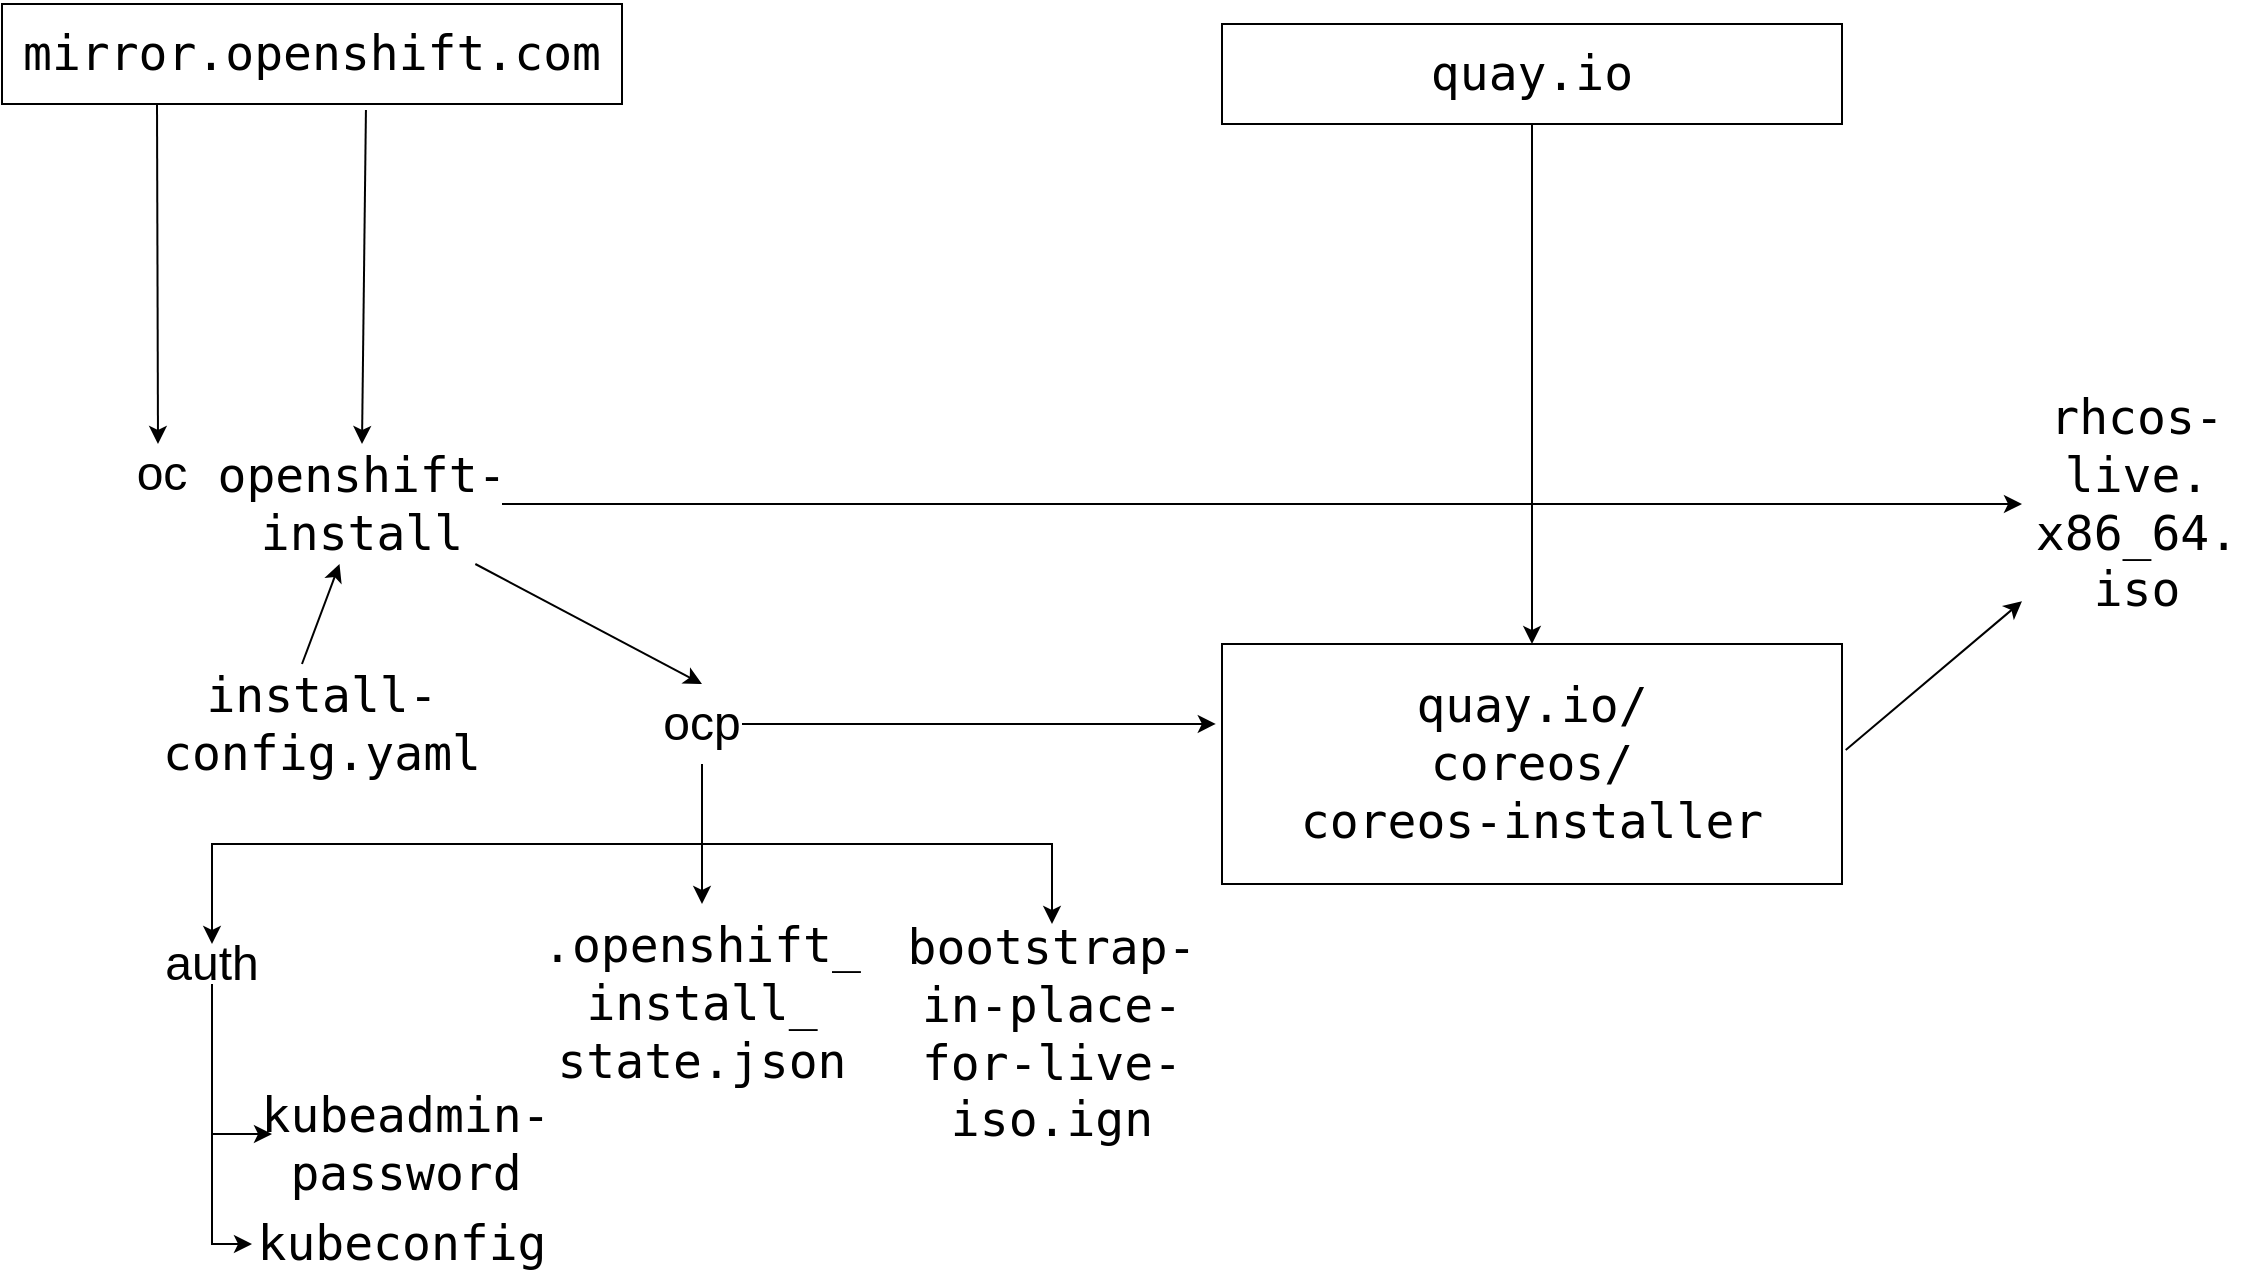 <mxfile version="13.6.2" type="device"><diagram id="KNkzkaNZMIW8xC9NMKwq" name="Page-1"><mxGraphModel dx="1102" dy="773" grid="1" gridSize="10" guides="1" tooltips="1" connect="1" arrows="1" fold="1" page="1" pageScale="1" pageWidth="827" pageHeight="1169" math="0" shadow="0"><root><mxCell id="0"/><mxCell id="1" parent="0"/><mxCell id="FfVoBFhxKKPP85rB4vu4-1" value="&lt;pre class=&quot;rouge highlight nowrap&quot; id=&quot;clipboard-6&quot;&gt;&lt;code&gt;&lt;font style=&quot;font-size: 24px&quot;&gt;mirror.openshift.com&lt;/font&gt;&lt;/code&gt;&lt;/pre&gt;" style="rounded=0;whiteSpace=wrap;html=1;" vertex="1" parent="1"><mxGeometry x="80" y="340" width="310" height="50" as="geometry"/></mxCell><mxCell id="FfVoBFhxKKPP85rB4vu4-4" value="&lt;font style=&quot;font-size: 24px&quot;&gt;oc&lt;/font&gt;" style="text;html=1;strokeColor=none;fillColor=none;align=center;verticalAlign=middle;whiteSpace=wrap;rounded=0;" vertex="1" parent="1"><mxGeometry x="140" y="565" width="40" height="20" as="geometry"/></mxCell><mxCell id="FfVoBFhxKKPP85rB4vu4-7" value="&lt;code style=&quot;font-size: 24px&quot;&gt;openshift-install&lt;/code&gt;" style="text;html=1;strokeColor=none;fillColor=none;align=center;verticalAlign=middle;whiteSpace=wrap;rounded=0;" vertex="1" parent="1"><mxGeometry x="190" y="560" width="140" height="60" as="geometry"/></mxCell><mxCell id="FfVoBFhxKKPP85rB4vu4-8" value="&lt;pre&gt;&lt;code style=&quot;font-size: 24px&quot;&gt;rhcos-&lt;br/&gt;live.&lt;br/&gt;x86_64.&lt;br/&gt;iso&lt;/code&gt;&lt;/pre&gt;" style="text;html=1;strokeColor=none;fillColor=none;align=center;verticalAlign=middle;whiteSpace=wrap;rounded=0;" vertex="1" parent="1"><mxGeometry x="1090" y="532.5" width="115" height="115" as="geometry"/></mxCell><mxCell id="FfVoBFhxKKPP85rB4vu4-10" value="&lt;code&gt;&lt;font style=&quot;font-size: 24px&quot;&gt;install-config.yaml&lt;/font&gt;&lt;/code&gt;" style="text;html=1;strokeColor=none;fillColor=none;align=center;verticalAlign=middle;whiteSpace=wrap;rounded=0;" vertex="1" parent="1"><mxGeometry x="220" y="690" width="40" height="20" as="geometry"/></mxCell><mxCell id="FfVoBFhxKKPP85rB4vu4-11" value="&lt;font style=&quot;font-size: 24px&quot;&gt;ocp&lt;/font&gt;" style="text;html=1;strokeColor=none;fillColor=none;align=center;verticalAlign=middle;whiteSpace=wrap;rounded=0;" vertex="1" parent="1"><mxGeometry x="410" y="680" width="40" height="40" as="geometry"/></mxCell><mxCell id="FfVoBFhxKKPP85rB4vu4-12" value="" style="endArrow=classic;html=1;exitX=0.25;exitY=1;exitDx=0;exitDy=0;" edge="1" parent="1" source="FfVoBFhxKKPP85rB4vu4-1"><mxGeometry width="50" height="50" relative="1" as="geometry"><mxPoint x="390" y="530" as="sourcePoint"/><mxPoint x="158" y="560" as="targetPoint"/></mxGeometry></mxCell><mxCell id="FfVoBFhxKKPP85rB4vu4-13" value="" style="endArrow=classic;html=1;exitX=0.587;exitY=1.06;exitDx=0;exitDy=0;exitPerimeter=0;entryX=0.5;entryY=0;entryDx=0;entryDy=0;" edge="1" parent="1" source="FfVoBFhxKKPP85rB4vu4-1" target="FfVoBFhxKKPP85rB4vu4-7"><mxGeometry width="50" height="50" relative="1" as="geometry"><mxPoint x="300.12" y="390" as="sourcePoint"/><mxPoint x="300" y="558" as="targetPoint"/></mxGeometry></mxCell><mxCell id="FfVoBFhxKKPP85rB4vu4-14" value="" style="endArrow=classic;html=1;" edge="1" parent="1" source="FfVoBFhxKKPP85rB4vu4-7" target="FfVoBFhxKKPP85rB4vu4-8"><mxGeometry width="50" height="50" relative="1" as="geometry"><mxPoint x="390" y="530" as="sourcePoint"/><mxPoint x="440" y="480" as="targetPoint"/></mxGeometry></mxCell><mxCell id="FfVoBFhxKKPP85rB4vu4-15" value="" style="endArrow=classic;html=1;" edge="1" parent="1" target="FfVoBFhxKKPP85rB4vu4-7"><mxGeometry width="50" height="50" relative="1" as="geometry"><mxPoint x="230" y="670" as="sourcePoint"/><mxPoint x="440" y="480" as="targetPoint"/></mxGeometry></mxCell><mxCell id="FfVoBFhxKKPP85rB4vu4-16" value="" style="endArrow=classic;html=1;entryX=0.5;entryY=0;entryDx=0;entryDy=0;" edge="1" parent="1" source="FfVoBFhxKKPP85rB4vu4-7" target="FfVoBFhxKKPP85rB4vu4-11"><mxGeometry width="50" height="50" relative="1" as="geometry"><mxPoint x="390" y="530" as="sourcePoint"/><mxPoint x="440" y="480" as="targetPoint"/></mxGeometry></mxCell><mxCell id="FfVoBFhxKKPP85rB4vu4-17" value="&lt;font style=&quot;font-size: 24px&quot;&gt;auth&lt;/font&gt;" style="text;html=1;strokeColor=none;fillColor=none;align=center;verticalAlign=middle;whiteSpace=wrap;rounded=0;" vertex="1" parent="1"><mxGeometry x="165" y="810" width="40" height="20" as="geometry"/></mxCell><mxCell id="FfVoBFhxKKPP85rB4vu4-18" value="" style="endArrow=classic;html=1;entryX=0.5;entryY=0;entryDx=0;entryDy=0;exitX=0.5;exitY=1;exitDx=0;exitDy=0;edgeStyle=orthogonalEdgeStyle;rounded=0;" edge="1" parent="1" source="FfVoBFhxKKPP85rB4vu4-11" target="FfVoBFhxKKPP85rB4vu4-17"><mxGeometry width="50" height="50" relative="1" as="geometry"><mxPoint x="390" y="530" as="sourcePoint"/><mxPoint x="440" y="480" as="targetPoint"/><Array as="points"><mxPoint x="430" y="760"/><mxPoint x="185" y="760"/></Array></mxGeometry></mxCell><mxCell id="FfVoBFhxKKPP85rB4vu4-19" value="&lt;span style=&quot;font-family: monospace&quot;&gt;&lt;span style=&quot;background-color: rgb(255 , 255 , 255)&quot;&gt;&lt;font style=&quot;font-size: 24px&quot;&gt;kubeadmin-password&lt;/font&gt;&lt;/span&gt;&lt;br&gt;&lt;/span&gt;" style="text;html=1;strokeColor=none;fillColor=none;align=center;verticalAlign=middle;whiteSpace=wrap;rounded=0;" vertex="1" parent="1"><mxGeometry x="215" y="900" width="134" height="20" as="geometry"/></mxCell><mxCell id="FfVoBFhxKKPP85rB4vu4-21" value="&lt;span style=&quot;font-family: monospace&quot;&gt;&lt;span style=&quot;background-color: rgb(255 , 255 , 255)&quot;&gt;&lt;font style=&quot;font-size: 24px&quot;&gt;kubeconfig&lt;/font&gt;&lt;/span&gt;&lt;br&gt;&lt;/span&gt;" style="text;html=1;strokeColor=none;fillColor=none;align=center;verticalAlign=middle;whiteSpace=wrap;rounded=0;" vertex="1" parent="1"><mxGeometry x="205" y="950" width="150" height="20" as="geometry"/></mxCell><mxCell id="FfVoBFhxKKPP85rB4vu4-22" value="" style="endArrow=classic;html=1;entryX=0;entryY=0.5;entryDx=0;entryDy=0;edgeStyle=orthogonalEdgeStyle;rounded=0;" edge="1" parent="1" source="FfVoBFhxKKPP85rB4vu4-17" target="FfVoBFhxKKPP85rB4vu4-21"><mxGeometry width="50" height="50" relative="1" as="geometry"><mxPoint x="265" y="670" as="sourcePoint"/><mxPoint x="185" y="930" as="targetPoint"/></mxGeometry></mxCell><mxCell id="FfVoBFhxKKPP85rB4vu4-23" value="" style="endArrow=classic;html=1;entryX=0;entryY=0.25;entryDx=0;entryDy=0;edgeStyle=orthogonalEdgeStyle;rounded=0;" edge="1" parent="1" target="FfVoBFhxKKPP85rB4vu4-19"><mxGeometry width="50" height="50" relative="1" as="geometry"><mxPoint x="185" y="840" as="sourcePoint"/><mxPoint x="315" y="620" as="targetPoint"/><Array as="points"><mxPoint x="185" y="905"/></Array></mxGeometry></mxCell><mxCell id="FfVoBFhxKKPP85rB4vu4-24" value="&lt;span style=&quot;font-family: monospace&quot;&gt;&lt;span style=&quot;background-color: rgb(255 , 255 , 255) ; font-size: 24px&quot;&gt;bootstrap-in-place-for-live-iso.ign&lt;/span&gt;&lt;br&gt;&lt;/span&gt;" style="text;html=1;strokeColor=none;fillColor=none;align=center;verticalAlign=middle;whiteSpace=wrap;rounded=0;" vertex="1" parent="1"><mxGeometry x="530" y="800" width="150" height="110" as="geometry"/></mxCell><mxCell id="FfVoBFhxKKPP85rB4vu4-25" value="&lt;span style=&quot;font-family: monospace&quot;&gt;&lt;span style=&quot;background-color: rgb(255 , 255 , 255)&quot;&gt;&lt;font style=&quot;font-size: 24px&quot;&gt;.openshift_&lt;br&gt;install_&lt;br&gt;state.json&lt;/font&gt;&lt;/span&gt;&lt;br&gt;&lt;/span&gt;" style="text;html=1;strokeColor=none;fillColor=none;align=center;verticalAlign=middle;whiteSpace=wrap;rounded=0;" vertex="1" parent="1"><mxGeometry x="340" y="790" width="180" height="100" as="geometry"/></mxCell><mxCell id="FfVoBFhxKKPP85rB4vu4-26" value="" style="endArrow=classic;html=1;entryX=0.5;entryY=0;entryDx=0;entryDy=0;exitX=0.5;exitY=1;exitDx=0;exitDy=0;" edge="1" parent="1" source="FfVoBFhxKKPP85rB4vu4-11" target="FfVoBFhxKKPP85rB4vu4-25"><mxGeometry width="50" height="50" relative="1" as="geometry"><mxPoint x="390" y="630" as="sourcePoint"/><mxPoint x="440" y="580" as="targetPoint"/></mxGeometry></mxCell><mxCell id="FfVoBFhxKKPP85rB4vu4-27" value="" style="endArrow=classic;html=1;entryX=0.5;entryY=0;entryDx=0;entryDy=0;exitX=0.5;exitY=1;exitDx=0;exitDy=0;edgeStyle=orthogonalEdgeStyle;rounded=0;" edge="1" parent="1" source="FfVoBFhxKKPP85rB4vu4-11" target="FfVoBFhxKKPP85rB4vu4-24"><mxGeometry width="50" height="50" relative="1" as="geometry"><mxPoint x="390" y="630" as="sourcePoint"/><mxPoint x="440" y="580" as="targetPoint"/><Array as="points"><mxPoint x="430" y="760"/><mxPoint x="605" y="760"/></Array></mxGeometry></mxCell><mxCell id="FfVoBFhxKKPP85rB4vu4-28" value="&lt;pre class=&quot;rouge highlight nowrap&quot; id=&quot;clipboard-6&quot;&gt;&lt;code&gt;&lt;font style=&quot;font-size: 24px&quot;&gt;quay.io&lt;/font&gt;&lt;/code&gt;&lt;/pre&gt;" style="rounded=0;whiteSpace=wrap;html=1;" vertex="1" parent="1"><mxGeometry x="690" y="350" width="310" height="50" as="geometry"/></mxCell><mxCell id="FfVoBFhxKKPP85rB4vu4-29" value="&lt;pre class=&quot;rouge highlight nowrap&quot; id=&quot;clipboard-6&quot; style=&quot;font-size: 24px&quot;&gt;&lt;pre&gt;&lt;code&gt;&lt;font style=&quot;font-size: 24px&quot;&gt;&lt;span style=&quot;font-size: 24px&quot;&gt;quay.io/&lt;br&gt;&lt;/span&gt;&lt;/font&gt;&lt;/code&gt;coreos/&lt;br&gt;coreos-installer&lt;/pre&gt;&lt;/pre&gt;" style="rounded=0;whiteSpace=wrap;html=1;" vertex="1" parent="1"><mxGeometry x="690" y="660" width="310" height="120" as="geometry"/></mxCell><mxCell id="FfVoBFhxKKPP85rB4vu4-30" value="" style="endArrow=classic;html=1;exitX=1;exitY=0.5;exitDx=0;exitDy=0;entryX=-0.01;entryY=0.333;entryDx=0;entryDy=0;entryPerimeter=0;" edge="1" parent="1" source="FfVoBFhxKKPP85rB4vu4-11" target="FfVoBFhxKKPP85rB4vu4-29"><mxGeometry width="50" height="50" relative="1" as="geometry"><mxPoint x="680" y="630" as="sourcePoint"/><mxPoint x="730" y="580" as="targetPoint"/></mxGeometry></mxCell><mxCell id="FfVoBFhxKKPP85rB4vu4-31" value="" style="endArrow=classic;html=1;exitX=1.006;exitY=0.442;exitDx=0;exitDy=0;exitPerimeter=0;" edge="1" parent="1" source="FfVoBFhxKKPP85rB4vu4-29" target="FfVoBFhxKKPP85rB4vu4-8"><mxGeometry width="50" height="50" relative="1" as="geometry"><mxPoint x="680" y="630" as="sourcePoint"/><mxPoint x="730" y="580" as="targetPoint"/></mxGeometry></mxCell><mxCell id="FfVoBFhxKKPP85rB4vu4-32" value="" style="endArrow=classic;html=1;exitX=0.5;exitY=1;exitDx=0;exitDy=0;" edge="1" parent="1" source="FfVoBFhxKKPP85rB4vu4-28" target="FfVoBFhxKKPP85rB4vu4-29"><mxGeometry width="50" height="50" relative="1" as="geometry"><mxPoint x="680" y="630" as="sourcePoint"/><mxPoint x="730" y="580" as="targetPoint"/></mxGeometry></mxCell></root></mxGraphModel></diagram></mxfile>
